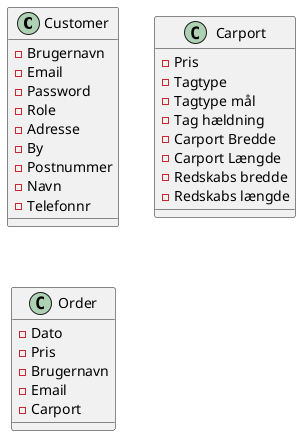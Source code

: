 @startuml

class Customer {
- Brugernavn
- Email
- Password
- Role
- Adresse
- By
- Postnummer
- Navn
- Telefonnr
}

class Carport {
- Pris
- Tagtype
- Tagtype mål
- Tag hældning
- Carport Bredde
- Carport Længde
- Redskabs bredde
- Redskabs længde
}

class Order {
- Dato
- Pris
- Brugernavn
- Email
- Carport
}

@enduml